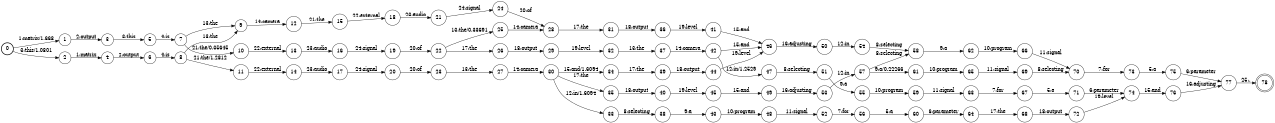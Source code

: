 digraph FST {
rankdir = LR;
size = "8.5,11";
label = "";
center = 1;
orientation = Portrait;
ranksep = "0.4";
nodesep = "0.25";
0 [label = "0", shape = circle, style = bold, fontsize = 14]
	0 -> 1 [label = "1:matrix/1.668", fontsize = 14];
	0 -> 2 [label = "3:this/1.0801", fontsize = 14];
1 [label = "1", shape = circle, style = solid, fontsize = 14]
	1 -> 3 [label = "2:output", fontsize = 14];
2 [label = "2", shape = circle, style = solid, fontsize = 14]
	2 -> 4 [label = "1:matrix", fontsize = 14];
3 [label = "3", shape = circle, style = solid, fontsize = 14]
	3 -> 5 [label = "3:this", fontsize = 14];
4 [label = "4", shape = circle, style = solid, fontsize = 14]
	4 -> 6 [label = "2:output", fontsize = 14];
5 [label = "5", shape = circle, style = solid, fontsize = 14]
	5 -> 7 [label = "4:is", fontsize = 14];
6 [label = "6", shape = circle, style = solid, fontsize = 14]
	6 -> 8 [label = "4:is", fontsize = 14];
7 [label = "7", shape = circle, style = solid, fontsize = 14]
	7 -> 9 [label = "13:the", fontsize = 14];
	7 -> 10 [label = "21:the/0.35645", fontsize = 14];
8 [label = "8", shape = circle, style = solid, fontsize = 14]
	8 -> 9 [label = "13:the", fontsize = 14];
	8 -> 11 [label = "21:the/1.2812", fontsize = 14];
9 [label = "9", shape = circle, style = solid, fontsize = 14]
	9 -> 12 [label = "14:camera", fontsize = 14];
10 [label = "10", shape = circle, style = solid, fontsize = 14]
	10 -> 13 [label = "22:external", fontsize = 14];
11 [label = "11", shape = circle, style = solid, fontsize = 14]
	11 -> 14 [label = "22:external", fontsize = 14];
12 [label = "12", shape = circle, style = solid, fontsize = 14]
	12 -> 15 [label = "21:the", fontsize = 14];
13 [label = "13", shape = circle, style = solid, fontsize = 14]
	13 -> 16 [label = "23:audio", fontsize = 14];
14 [label = "14", shape = circle, style = solid, fontsize = 14]
	14 -> 17 [label = "23:audio", fontsize = 14];
15 [label = "15", shape = circle, style = solid, fontsize = 14]
	15 -> 18 [label = "22:external", fontsize = 14];
16 [label = "16", shape = circle, style = solid, fontsize = 14]
	16 -> 19 [label = "24:signal", fontsize = 14];
17 [label = "17", shape = circle, style = solid, fontsize = 14]
	17 -> 20 [label = "24:signal", fontsize = 14];
18 [label = "18", shape = circle, style = solid, fontsize = 14]
	18 -> 21 [label = "23:audio", fontsize = 14];
19 [label = "19", shape = circle, style = solid, fontsize = 14]
	19 -> 22 [label = "20:of", fontsize = 14];
20 [label = "20", shape = circle, style = solid, fontsize = 14]
	20 -> 23 [label = "20:of", fontsize = 14];
21 [label = "21", shape = circle, style = solid, fontsize = 14]
	21 -> 24 [label = "24:signal", fontsize = 14];
22 [label = "22", shape = circle, style = solid, fontsize = 14]
	22 -> 25 [label = "13:the/0.33691", fontsize = 14];
	22 -> 26 [label = "17:the", fontsize = 14];
23 [label = "23", shape = circle, style = solid, fontsize = 14]
	23 -> 27 [label = "13:the", fontsize = 14];
24 [label = "24", shape = circle, style = solid, fontsize = 14]
	24 -> 28 [label = "20:of", fontsize = 14];
25 [label = "25", shape = circle, style = solid, fontsize = 14]
	25 -> 28 [label = "14:camera", fontsize = 14];
26 [label = "26", shape = circle, style = solid, fontsize = 14]
	26 -> 29 [label = "18:output", fontsize = 14];
27 [label = "27", shape = circle, style = solid, fontsize = 14]
	27 -> 30 [label = "14:camera", fontsize = 14];
28 [label = "28", shape = circle, style = solid, fontsize = 14]
	28 -> 31 [label = "17:the", fontsize = 14];
29 [label = "29", shape = circle, style = solid, fontsize = 14]
	29 -> 32 [label = "19:level", fontsize = 14];
30 [label = "30", shape = circle, style = solid, fontsize = 14]
	30 -> 33 [label = "12:in/1.6094", fontsize = 14];
	30 -> 34 [label = "15:and/1.6094", fontsize = 14];
	30 -> 35 [label = "17:the", fontsize = 14];
31 [label = "31", shape = circle, style = solid, fontsize = 14]
	31 -> 36 [label = "18:output", fontsize = 14];
32 [label = "32", shape = circle, style = solid, fontsize = 14]
	32 -> 37 [label = "13:the", fontsize = 14];
33 [label = "33", shape = circle, style = solid, fontsize = 14]
	33 -> 38 [label = "8:selecting", fontsize = 14];
34 [label = "34", shape = circle, style = solid, fontsize = 14]
	34 -> 39 [label = "17:the", fontsize = 14];
35 [label = "35", shape = circle, style = solid, fontsize = 14]
	35 -> 40 [label = "18:output", fontsize = 14];
36 [label = "36", shape = circle, style = solid, fontsize = 14]
	36 -> 41 [label = "19:level", fontsize = 14];
37 [label = "37", shape = circle, style = solid, fontsize = 14]
	37 -> 42 [label = "14:camera", fontsize = 14];
38 [label = "38", shape = circle, style = solid, fontsize = 14]
	38 -> 43 [label = "9:a", fontsize = 14];
39 [label = "39", shape = circle, style = solid, fontsize = 14]
	39 -> 44 [label = "18:output", fontsize = 14];
40 [label = "40", shape = circle, style = solid, fontsize = 14]
	40 -> 45 [label = "19:level", fontsize = 14];
41 [label = "41", shape = circle, style = solid, fontsize = 14]
	41 -> 46 [label = "15:and", fontsize = 14];
42 [label = "42", shape = circle, style = solid, fontsize = 14]
	42 -> 47 [label = "12:in/1.2529", fontsize = 14];
	42 -> 46 [label = "15:and", fontsize = 14];
43 [label = "43", shape = circle, style = solid, fontsize = 14]
	43 -> 48 [label = "10:program", fontsize = 14];
44 [label = "44", shape = circle, style = solid, fontsize = 14]
	44 -> 46 [label = "19:level", fontsize = 14];
45 [label = "45", shape = circle, style = solid, fontsize = 14]
	45 -> 49 [label = "15:and", fontsize = 14];
46 [label = "46", shape = circle, style = solid, fontsize = 14]
	46 -> 50 [label = "16:adjusting", fontsize = 14];
47 [label = "47", shape = circle, style = solid, fontsize = 14]
	47 -> 51 [label = "8:selecting", fontsize = 14];
48 [label = "48", shape = circle, style = solid, fontsize = 14]
	48 -> 52 [label = "11:signal", fontsize = 14];
49 [label = "49", shape = circle, style = solid, fontsize = 14]
	49 -> 53 [label = "16:adjusting", fontsize = 14];
50 [label = "50", shape = circle, style = solid, fontsize = 14]
	50 -> 54 [label = "12:in", fontsize = 14];
51 [label = "51", shape = circle, style = solid, fontsize = 14]
	51 -> 55 [label = "9:a", fontsize = 14];
52 [label = "52", shape = circle, style = solid, fontsize = 14]
	52 -> 56 [label = "7:for", fontsize = 14];
53 [label = "53", shape = circle, style = solid, fontsize = 14]
	53 -> 57 [label = "12:in", fontsize = 14];
54 [label = "54", shape = circle, style = solid, fontsize = 14]
	54 -> 58 [label = "8:selecting", fontsize = 14];
55 [label = "55", shape = circle, style = solid, fontsize = 14]
	55 -> 59 [label = "10:program", fontsize = 14];
56 [label = "56", shape = circle, style = solid, fontsize = 14]
	56 -> 60 [label = "5:a", fontsize = 14];
57 [label = "57", shape = circle, style = solid, fontsize = 14]
	57 -> 58 [label = "8:selecting", fontsize = 14];
	57 -> 61 [label = "9:a/0.22266", fontsize = 14];
58 [label = "58", shape = circle, style = solid, fontsize = 14]
	58 -> 62 [label = "9:a", fontsize = 14];
59 [label = "59", shape = circle, style = solid, fontsize = 14]
	59 -> 63 [label = "11:signal", fontsize = 14];
60 [label = "60", shape = circle, style = solid, fontsize = 14]
	60 -> 64 [label = "6:parameter", fontsize = 14];
61 [label = "61", shape = circle, style = solid, fontsize = 14]
	61 -> 65 [label = "10:program", fontsize = 14];
62 [label = "62", shape = circle, style = solid, fontsize = 14]
	62 -> 66 [label = "10:program", fontsize = 14];
63 [label = "63", shape = circle, style = solid, fontsize = 14]
	63 -> 67 [label = "7:for", fontsize = 14];
64 [label = "64", shape = circle, style = solid, fontsize = 14]
	64 -> 68 [label = "17:the", fontsize = 14];
65 [label = "65", shape = circle, style = solid, fontsize = 14]
	65 -> 69 [label = "11:signal", fontsize = 14];
66 [label = "66", shape = circle, style = solid, fontsize = 14]
	66 -> 70 [label = "11:signal", fontsize = 14];
67 [label = "67", shape = circle, style = solid, fontsize = 14]
	67 -> 71 [label = "5:a", fontsize = 14];
68 [label = "68", shape = circle, style = solid, fontsize = 14]
	68 -> 72 [label = "18:output", fontsize = 14];
69 [label = "69", shape = circle, style = solid, fontsize = 14]
	69 -> 70 [label = "8:selecting", fontsize = 14];
70 [label = "70", shape = circle, style = solid, fontsize = 14]
	70 -> 73 [label = "7:for", fontsize = 14];
71 [label = "71", shape = circle, style = solid, fontsize = 14]
	71 -> 74 [label = "6:parameter", fontsize = 14];
72 [label = "72", shape = circle, style = solid, fontsize = 14]
	72 -> 74 [label = "19:level", fontsize = 14];
73 [label = "73", shape = circle, style = solid, fontsize = 14]
	73 -> 75 [label = "5:a", fontsize = 14];
74 [label = "74", shape = circle, style = solid, fontsize = 14]
	74 -> 76 [label = "15:and", fontsize = 14];
75 [label = "75", shape = circle, style = solid, fontsize = 14]
	75 -> 77 [label = "6:parameter", fontsize = 14];
76 [label = "76", shape = circle, style = solid, fontsize = 14]
	76 -> 77 [label = "16:adjusting", fontsize = 14];
77 [label = "77", shape = circle, style = solid, fontsize = 14]
	77 -> 78 [label = "25:.", fontsize = 14];
78 [label = "78", shape = doublecircle, style = solid, fontsize = 14]
}
